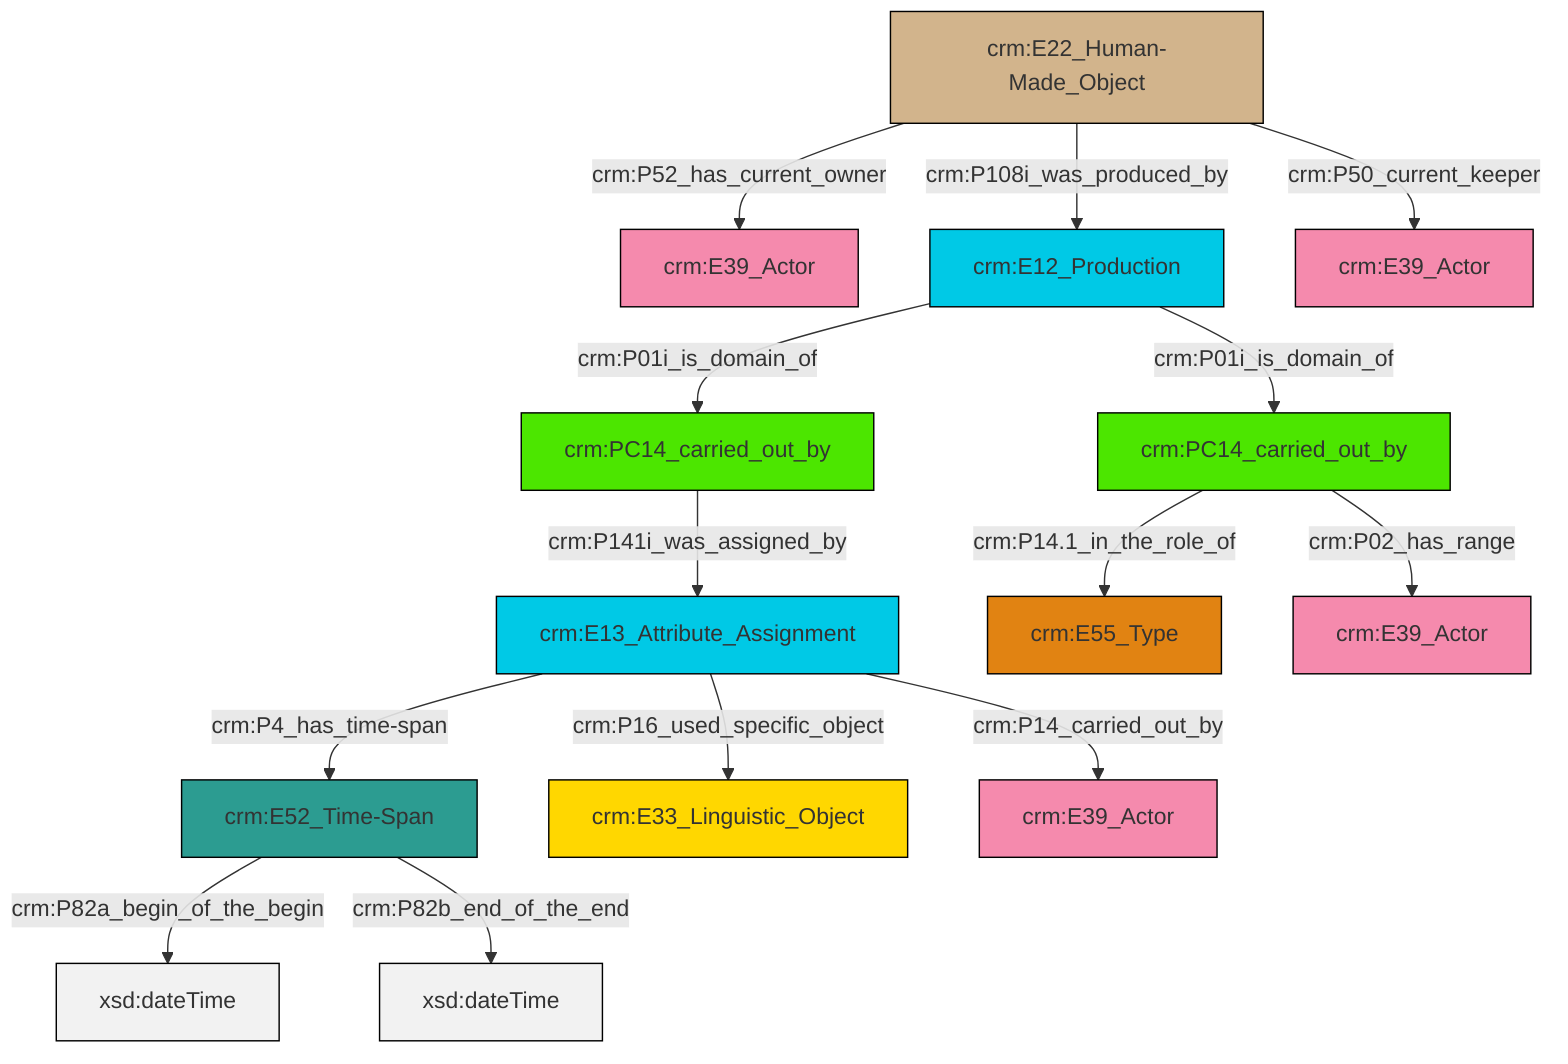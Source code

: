 graph TD
classDef Literal fill:#f2f2f2,stroke:#000000;
classDef CRM_Entity fill:#FFFFFF,stroke:#000000;
classDef Temporal_Entity fill:#00C9E6, stroke:#000000;
classDef Type fill:#E18312, stroke:#000000;
classDef Time-Span fill:#2C9C91, stroke:#000000;
classDef Appellation fill:#FFEB7F, stroke:#000000;
classDef Place fill:#008836, stroke:#000000;
classDef Persistent_Item fill:#B266B2, stroke:#000000;
classDef Conceptual_Object fill:#FFD700, stroke:#000000;
classDef Physical_Thing fill:#D2B48C, stroke:#000000;
classDef Actor fill:#f58aad, stroke:#000000;
classDef PC_Classes fill:#4ce600, stroke:#000000;
classDef Multi fill:#cccccc,stroke:#000000;

2["crm:E52_Time-Span"]:::Time-Span -->|crm:P82a_begin_of_the_begin| 6[xsd:dateTime]:::Literal
9["crm:E12_Production"]:::Temporal_Entity -->|crm:P01i_is_domain_of| 11["crm:PC14_carried_out_by"]:::PC_Classes
14["crm:E22_Human-Made_Object"]:::Physical_Thing -->|crm:P108i_was_produced_by| 9["crm:E12_Production"]:::Temporal_Entity
15["crm:PC14_carried_out_by"]:::PC_Classes -->|crm:P14.1_in_the_role_of| 16["crm:E55_Type"]:::Type
12["crm:E13_Attribute_Assignment"]:::Temporal_Entity -->|crm:P16_used_specific_object| 4["crm:E33_Linguistic_Object"]:::Conceptual_Object
12["crm:E13_Attribute_Assignment"]:::Temporal_Entity -->|crm:P14_carried_out_by| 7["crm:E39_Actor"]:::Actor
12["crm:E13_Attribute_Assignment"]:::Temporal_Entity -->|crm:P4_has_time-span| 2["crm:E52_Time-Span"]:::Time-Span
15["crm:PC14_carried_out_by"]:::PC_Classes -->|crm:P02_has_range| 17["crm:E39_Actor"]:::Actor
2["crm:E52_Time-Span"]:::Time-Span -->|crm:P82b_end_of_the_end| 18[xsd:dateTime]:::Literal
14["crm:E22_Human-Made_Object"]:::Physical_Thing -->|crm:P52_has_current_owner| 0["crm:E39_Actor"]:::Actor
11["crm:PC14_carried_out_by"]:::PC_Classes -->|crm:P141i_was_assigned_by| 12["crm:E13_Attribute_Assignment"]:::Temporal_Entity
14["crm:E22_Human-Made_Object"]:::Physical_Thing -->|crm:P50_current_keeper| 22["crm:E39_Actor"]:::Actor
9["crm:E12_Production"]:::Temporal_Entity -->|crm:P01i_is_domain_of| 15["crm:PC14_carried_out_by"]:::PC_Classes